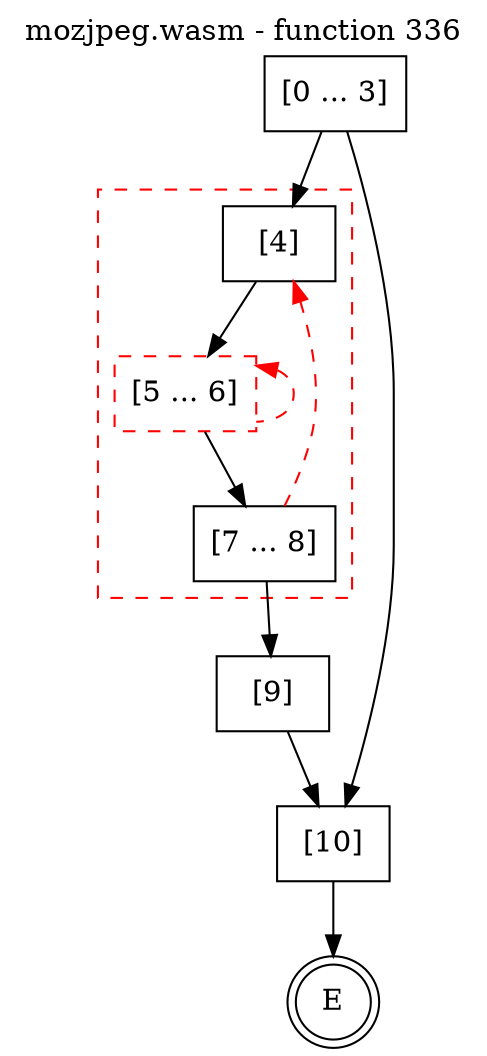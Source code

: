 digraph finite_state_machine {
    label = "mozjpeg.wasm - function 336"
    labelloc =  t
    labelfontsize = 16
    labelfontcolor = black
    labelfontname = "Helvetica"
    node [shape = doublecircle]; E ;
    node [shape = box];
    node [shape=box, color=black, style=solid] 0[label="[0 ... 3]"]
    subgraph cluster_4{
    label = "";
    style = dashed color = red;
    node [shape=box, color=black, style=solid] 4[label="[4]"]
    node [shape=box, color=red, style=dashed] 5[label="[5 ... 6]"]
    node [shape=box, color=black, style=solid] 7[label="[7 ... 8]"]
    }
    node [shape=box, color=black, style=solid] 9[label="[9]"]
    node [shape=box, color=black, style=solid] 10[label="[10]"]
    0 -> 4;
    0 -> 10;
    4 -> 5;
    5 -> 7;
    5 -> 5[style="dashed" color="red" dir=back];
    7 -> 4[style="dashed" color="red"];
    7 -> 9;
    9 -> 10;
    10 -> E;
}
